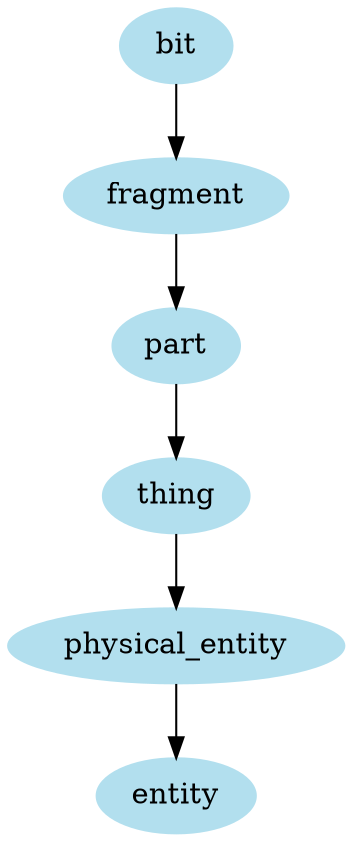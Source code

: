 digraph unix {
	node [color=lightblue2 style=filled]
	size="6,6"
	bit -> fragment
	fragment -> part
	part -> thing
	thing -> physical_entity
	physical_entity -> entity
}
